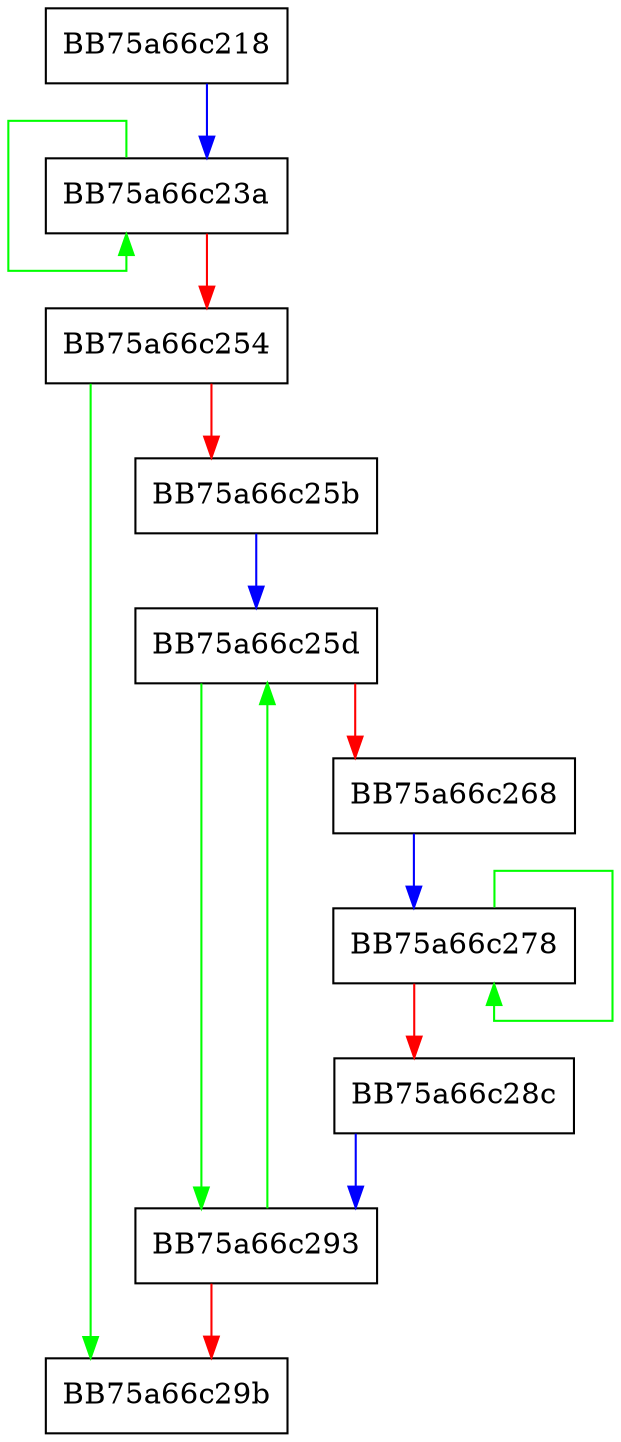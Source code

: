 digraph gen_codes {
  node [shape="box"];
  graph [splines=ortho];
  BB75a66c218 -> BB75a66c23a [color="blue"];
  BB75a66c23a -> BB75a66c23a [color="green"];
  BB75a66c23a -> BB75a66c254 [color="red"];
  BB75a66c254 -> BB75a66c29b [color="green"];
  BB75a66c254 -> BB75a66c25b [color="red"];
  BB75a66c25b -> BB75a66c25d [color="blue"];
  BB75a66c25d -> BB75a66c293 [color="green"];
  BB75a66c25d -> BB75a66c268 [color="red"];
  BB75a66c268 -> BB75a66c278 [color="blue"];
  BB75a66c278 -> BB75a66c278 [color="green"];
  BB75a66c278 -> BB75a66c28c [color="red"];
  BB75a66c28c -> BB75a66c293 [color="blue"];
  BB75a66c293 -> BB75a66c25d [color="green"];
  BB75a66c293 -> BB75a66c29b [color="red"];
}
